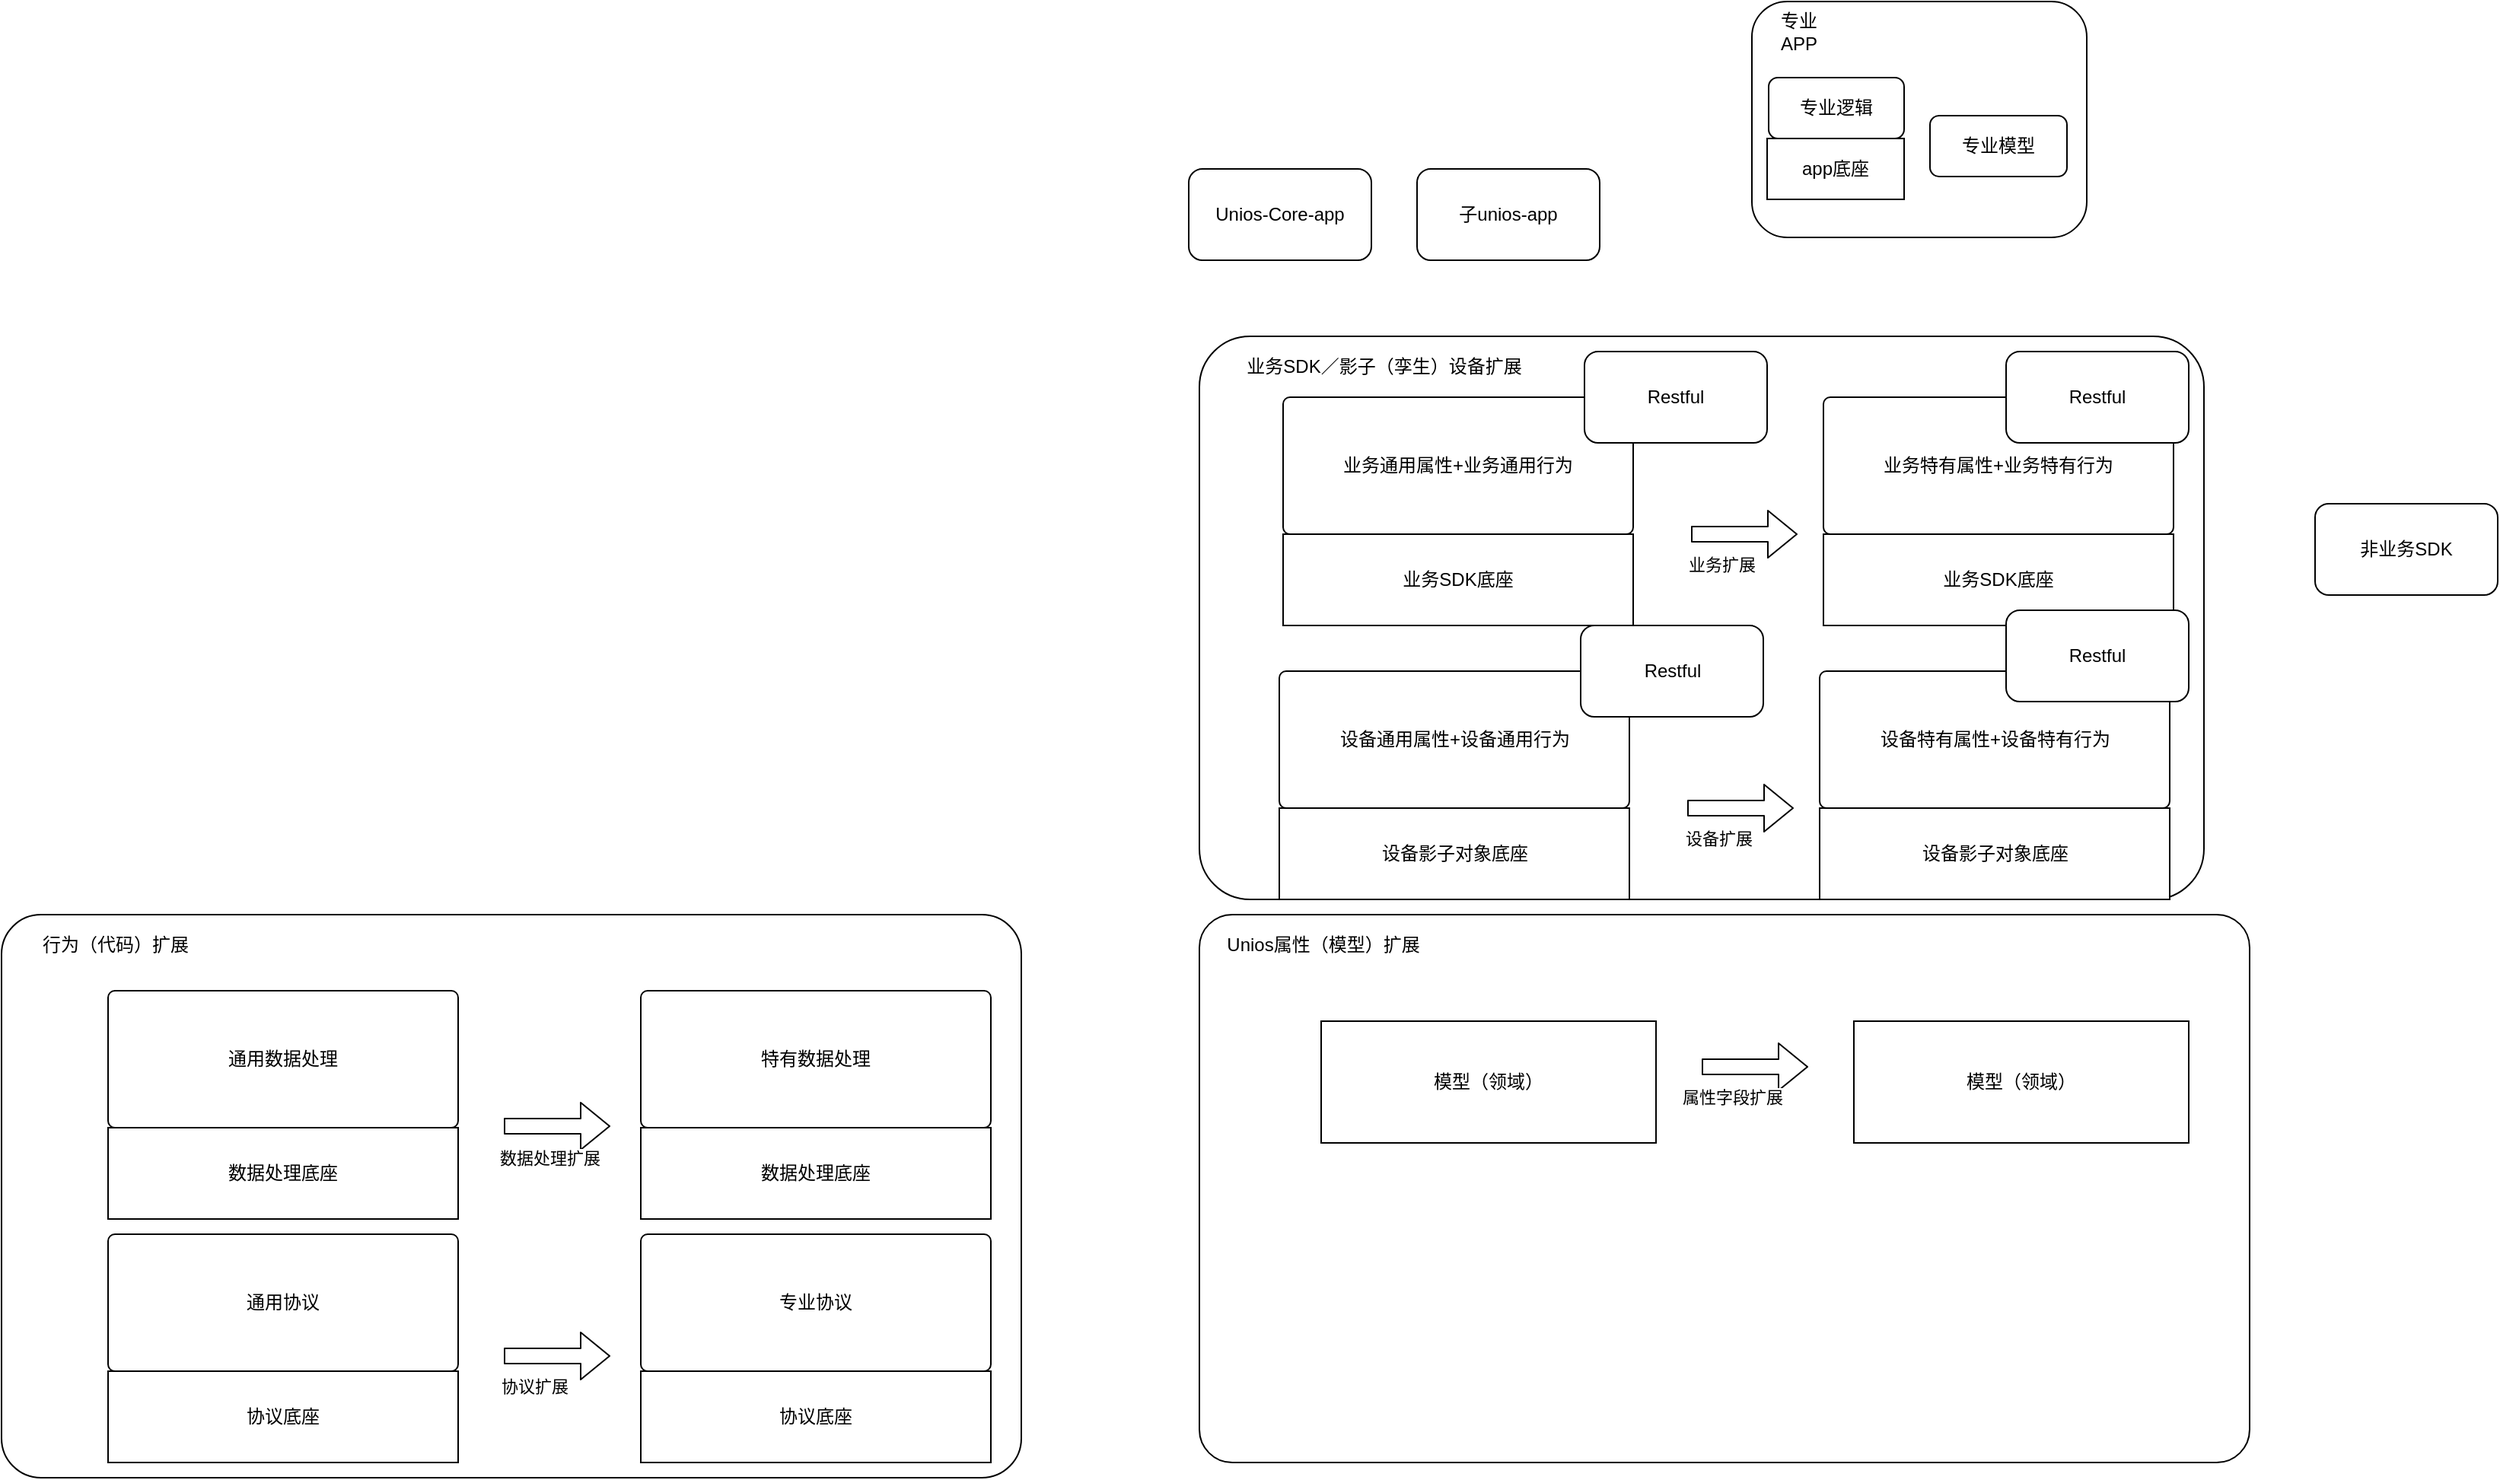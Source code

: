 <mxfile version="13.6.2" type="github">
  <diagram id="PhEEJEA-2G6-cMnCDy3O" name="扩展点二级视图">
    <mxGraphModel dx="1123" dy="1849" grid="1" gridSize="10" guides="1" tooltips="1" connect="1" arrows="1" fold="1" page="1" pageScale="1" pageWidth="827" pageHeight="1169" math="0" shadow="0">
      <root>
        <mxCell id="0" />
        <mxCell id="1" parent="0" />
        <mxCell id="Z61GNd5gtoBHjjhybAT_-15" value="" style="rounded=1;whiteSpace=wrap;html=1;arcSize=7;" parent="1" vertex="1">
          <mxGeometry x="40" y="-60" width="670" height="370" as="geometry" />
        </mxCell>
        <mxCell id="GQ6SVCmRq15Q8ivaFo8d-1" value="通用协议" style="rounded=1;whiteSpace=wrap;html=1;arcSize=5;" parent="1" vertex="1">
          <mxGeometry x="110" y="150" width="230" height="90" as="geometry" />
        </mxCell>
        <mxCell id="Z61GNd5gtoBHjjhybAT_-2" value="" style="shape=flexArrow;endArrow=classic;html=1;" parent="1" edge="1">
          <mxGeometry width="50" height="50" relative="1" as="geometry">
            <mxPoint x="370" y="230" as="sourcePoint" />
            <mxPoint x="440" y="230" as="targetPoint" />
          </mxGeometry>
        </mxCell>
        <mxCell id="Z61GNd5gtoBHjjhybAT_-13" value="协议扩展" style="edgeLabel;html=1;align=center;verticalAlign=middle;resizable=0;points=[];" parent="Z61GNd5gtoBHjjhybAT_-2" vertex="1" connectable="0">
          <mxGeometry x="0.2" y="4" relative="1" as="geometry">
            <mxPoint x="-22" y="24" as="offset" />
          </mxGeometry>
        </mxCell>
        <mxCell id="Z61GNd5gtoBHjjhybAT_-4" value="协议底座" style="rounded=0;whiteSpace=wrap;html=1;" parent="1" vertex="1">
          <mxGeometry x="110" y="240" width="230" height="60" as="geometry" />
        </mxCell>
        <mxCell id="Z61GNd5gtoBHjjhybAT_-6" value="专业协议" style="rounded=1;whiteSpace=wrap;html=1;arcSize=5;" parent="1" vertex="1">
          <mxGeometry x="460" y="150" width="230" height="90" as="geometry" />
        </mxCell>
        <mxCell id="Z61GNd5gtoBHjjhybAT_-7" value="协议底座" style="rounded=0;whiteSpace=wrap;html=1;" parent="1" vertex="1">
          <mxGeometry x="460" y="240" width="230" height="60" as="geometry" />
        </mxCell>
        <mxCell id="Z61GNd5gtoBHjjhybAT_-8" value="通用数据处理" style="rounded=1;whiteSpace=wrap;html=1;arcSize=5;" parent="1" vertex="1">
          <mxGeometry x="110" y="-10" width="230" height="90" as="geometry" />
        </mxCell>
        <mxCell id="Z61GNd5gtoBHjjhybAT_-9" value="数据处理底座" style="rounded=0;whiteSpace=wrap;html=1;" parent="1" vertex="1">
          <mxGeometry x="110" y="80" width="230" height="60" as="geometry" />
        </mxCell>
        <mxCell id="Z61GNd5gtoBHjjhybAT_-10" value="特有数据处理" style="rounded=1;whiteSpace=wrap;html=1;arcSize=5;" parent="1" vertex="1">
          <mxGeometry x="460" y="-10" width="230" height="90" as="geometry" />
        </mxCell>
        <mxCell id="Z61GNd5gtoBHjjhybAT_-11" value="数据处理底座" style="rounded=0;whiteSpace=wrap;html=1;" parent="1" vertex="1">
          <mxGeometry x="460" y="80" width="230" height="60" as="geometry" />
        </mxCell>
        <mxCell id="Z61GNd5gtoBHjjhybAT_-12" value="" style="shape=flexArrow;endArrow=classic;html=1;" parent="1" edge="1">
          <mxGeometry width="50" height="50" relative="1" as="geometry">
            <mxPoint x="370" y="79" as="sourcePoint" />
            <mxPoint x="440" y="79" as="targetPoint" />
          </mxGeometry>
        </mxCell>
        <mxCell id="Z61GNd5gtoBHjjhybAT_-14" value="数据处理扩展" style="edgeLabel;html=1;align=center;verticalAlign=middle;resizable=0;points=[];" parent="Z61GNd5gtoBHjjhybAT_-12" vertex="1" connectable="0">
          <mxGeometry x="0.086" relative="1" as="geometry">
            <mxPoint x="-8" y="21" as="offset" />
          </mxGeometry>
        </mxCell>
        <mxCell id="Z61GNd5gtoBHjjhybAT_-16" value="行为（代码）扩展" style="text;html=1;strokeColor=none;fillColor=none;align=center;verticalAlign=middle;whiteSpace=wrap;rounded=0;" parent="1" vertex="1">
          <mxGeometry x="50" y="-50" width="130" height="20" as="geometry" />
        </mxCell>
        <mxCell id="Z61GNd5gtoBHjjhybAT_-17" value="" style="rounded=1;whiteSpace=wrap;html=1;arcSize=6;" parent="1" vertex="1">
          <mxGeometry x="827" y="-60" width="690" height="360" as="geometry" />
        </mxCell>
        <mxCell id="Z61GNd5gtoBHjjhybAT_-19" value="模型（领域）" style="rounded=0;whiteSpace=wrap;html=1;" parent="1" vertex="1">
          <mxGeometry x="907" y="10" width="220" height="80" as="geometry" />
        </mxCell>
        <mxCell id="Z61GNd5gtoBHjjhybAT_-20" value="模型（领域）" style="rounded=0;whiteSpace=wrap;html=1;" parent="1" vertex="1">
          <mxGeometry x="1257" y="10" width="220" height="80" as="geometry" />
        </mxCell>
        <mxCell id="Z61GNd5gtoBHjjhybAT_-23" value="" style="shape=flexArrow;endArrow=classic;html=1;" parent="1" edge="1">
          <mxGeometry width="50" height="50" relative="1" as="geometry">
            <mxPoint x="1157" y="40" as="sourcePoint" />
            <mxPoint x="1227" y="40" as="targetPoint" />
          </mxGeometry>
        </mxCell>
        <mxCell id="Z61GNd5gtoBHjjhybAT_-24" value="属性字段扩展" style="edgeLabel;html=1;align=center;verticalAlign=middle;resizable=0;points=[];" parent="Z61GNd5gtoBHjjhybAT_-23" vertex="1" connectable="0">
          <mxGeometry x="0.2" y="4" relative="1" as="geometry">
            <mxPoint x="-22" y="24" as="offset" />
          </mxGeometry>
        </mxCell>
        <mxCell id="Z61GNd5gtoBHjjhybAT_-25" value="Unios属性（模型）扩展" style="text;html=1;strokeColor=none;fillColor=none;align=center;verticalAlign=middle;whiteSpace=wrap;rounded=0;" parent="1" vertex="1">
          <mxGeometry x="837" y="-50" width="143" height="20" as="geometry" />
        </mxCell>
        <mxCell id="Z61GNd5gtoBHjjhybAT_-29" value="" style="rounded=1;whiteSpace=wrap;html=1;arcSize=9;" parent="1" vertex="1">
          <mxGeometry x="827" y="-440" width="660" height="370" as="geometry" />
        </mxCell>
        <mxCell id="Z61GNd5gtoBHjjhybAT_-31" value="业务SDK／影子（孪生）设备扩展" style="text;html=1;strokeColor=none;fillColor=none;align=center;verticalAlign=middle;whiteSpace=wrap;rounded=0;" parent="1" vertex="1">
          <mxGeometry x="847" y="-430" width="203" height="20" as="geometry" />
        </mxCell>
        <mxCell id="6fiUUjPSepoLGfJAcD25-1" value="业务通用属性+业务通用行为" style="rounded=1;whiteSpace=wrap;html=1;arcSize=5;" vertex="1" parent="1">
          <mxGeometry x="882" y="-400" width="230" height="90" as="geometry" />
        </mxCell>
        <mxCell id="6fiUUjPSepoLGfJAcD25-2" value="业务SDK底座" style="rounded=0;whiteSpace=wrap;html=1;" vertex="1" parent="1">
          <mxGeometry x="882" y="-310" width="230" height="60" as="geometry" />
        </mxCell>
        <mxCell id="6fiUUjPSepoLGfJAcD25-3" value="业务特有属性+业务特有行为" style="rounded=1;whiteSpace=wrap;html=1;arcSize=5;" vertex="1" parent="1">
          <mxGeometry x="1237" y="-400" width="230" height="90" as="geometry" />
        </mxCell>
        <mxCell id="6fiUUjPSepoLGfJAcD25-4" value="业务SDK底座" style="rounded=0;whiteSpace=wrap;html=1;" vertex="1" parent="1">
          <mxGeometry x="1237" y="-310" width="230" height="60" as="geometry" />
        </mxCell>
        <mxCell id="6fiUUjPSepoLGfJAcD25-5" value="非业务SDK" style="rounded=1;whiteSpace=wrap;html=1;" vertex="1" parent="1">
          <mxGeometry x="1560" y="-330" width="120" height="60" as="geometry" />
        </mxCell>
        <mxCell id="6fiUUjPSepoLGfJAcD25-6" value="Unios-Core-app" style="rounded=1;whiteSpace=wrap;html=1;" vertex="1" parent="1">
          <mxGeometry x="820" y="-550" width="120" height="60" as="geometry" />
        </mxCell>
        <mxCell id="6fiUUjPSepoLGfJAcD25-7" value="子unios-app" style="rounded=1;whiteSpace=wrap;html=1;" vertex="1" parent="1">
          <mxGeometry x="970" y="-550" width="120" height="60" as="geometry" />
        </mxCell>
        <mxCell id="6fiUUjPSepoLGfJAcD25-9" value="" style="rounded=1;whiteSpace=wrap;html=1;" vertex="1" parent="1">
          <mxGeometry x="1190" y="-660" width="220" height="155" as="geometry" />
        </mxCell>
        <mxCell id="6fiUUjPSepoLGfJAcD25-10" value="Restful" style="rounded=1;whiteSpace=wrap;html=1;" vertex="1" parent="1">
          <mxGeometry x="1080" y="-430" width="120" height="60" as="geometry" />
        </mxCell>
        <mxCell id="6fiUUjPSepoLGfJAcD25-11" value="" style="shape=flexArrow;endArrow=classic;html=1;" edge="1" parent="1">
          <mxGeometry width="50" height="50" relative="1" as="geometry">
            <mxPoint x="1150" y="-310" as="sourcePoint" />
            <mxPoint x="1220" y="-310" as="targetPoint" />
          </mxGeometry>
        </mxCell>
        <mxCell id="6fiUUjPSepoLGfJAcD25-12" value="业务扩展" style="edgeLabel;html=1;align=center;verticalAlign=middle;resizable=0;points=[];" vertex="1" connectable="0" parent="6fiUUjPSepoLGfJAcD25-11">
          <mxGeometry x="0.2" y="4" relative="1" as="geometry">
            <mxPoint x="-22" y="24" as="offset" />
          </mxGeometry>
        </mxCell>
        <mxCell id="6fiUUjPSepoLGfJAcD25-14" value="设备通用属性+设备通用行为" style="rounded=1;whiteSpace=wrap;html=1;arcSize=5;" vertex="1" parent="1">
          <mxGeometry x="879.5" y="-220" width="230" height="90" as="geometry" />
        </mxCell>
        <mxCell id="6fiUUjPSepoLGfJAcD25-15" value="设备影子对象底座" style="rounded=0;whiteSpace=wrap;html=1;" vertex="1" parent="1">
          <mxGeometry x="879.5" y="-130" width="230" height="60" as="geometry" />
        </mxCell>
        <mxCell id="6fiUUjPSepoLGfJAcD25-16" value="设备特有属性+设备特有行为" style="rounded=1;whiteSpace=wrap;html=1;arcSize=5;" vertex="1" parent="1">
          <mxGeometry x="1234.5" y="-220" width="230" height="90" as="geometry" />
        </mxCell>
        <mxCell id="6fiUUjPSepoLGfJAcD25-17" value="设备影子对象底座" style="rounded=0;whiteSpace=wrap;html=1;" vertex="1" parent="1">
          <mxGeometry x="1234.5" y="-130" width="230" height="60" as="geometry" />
        </mxCell>
        <mxCell id="6fiUUjPSepoLGfJAcD25-18" value="Restful" style="rounded=1;whiteSpace=wrap;html=1;" vertex="1" parent="1">
          <mxGeometry x="1077.5" y="-250" width="120" height="60" as="geometry" />
        </mxCell>
        <mxCell id="6fiUUjPSepoLGfJAcD25-19" value="" style="shape=flexArrow;endArrow=classic;html=1;" edge="1" parent="1">
          <mxGeometry width="50" height="50" relative="1" as="geometry">
            <mxPoint x="1147.5" y="-130" as="sourcePoint" />
            <mxPoint x="1217.5" y="-130" as="targetPoint" />
          </mxGeometry>
        </mxCell>
        <mxCell id="6fiUUjPSepoLGfJAcD25-20" value="设备扩展" style="edgeLabel;html=1;align=center;verticalAlign=middle;resizable=0;points=[];" vertex="1" connectable="0" parent="6fiUUjPSepoLGfJAcD25-19">
          <mxGeometry x="0.2" y="4" relative="1" as="geometry">
            <mxPoint x="-22" y="24" as="offset" />
          </mxGeometry>
        </mxCell>
        <mxCell id="6fiUUjPSepoLGfJAcD25-8" value="Restful" style="rounded=1;whiteSpace=wrap;html=1;" vertex="1" parent="1">
          <mxGeometry x="1357" y="-260" width="120" height="60" as="geometry" />
        </mxCell>
        <mxCell id="6fiUUjPSepoLGfJAcD25-21" value="Restful" style="rounded=1;whiteSpace=wrap;html=1;" vertex="1" parent="1">
          <mxGeometry x="1357" y="-430" width="120" height="60" as="geometry" />
        </mxCell>
        <mxCell id="6fiUUjPSepoLGfJAcD25-22" value="专业APP" style="text;html=1;strokeColor=none;fillColor=none;align=center;verticalAlign=middle;whiteSpace=wrap;rounded=0;" vertex="1" parent="1">
          <mxGeometry x="1201" y="-650" width="40" height="20" as="geometry" />
        </mxCell>
        <mxCell id="6fiUUjPSepoLGfJAcD25-23" value="app底座" style="rounded=0;whiteSpace=wrap;html=1;" vertex="1" parent="1">
          <mxGeometry x="1200" y="-570" width="90" height="40" as="geometry" />
        </mxCell>
        <mxCell id="6fiUUjPSepoLGfJAcD25-24" value="专业逻辑" style="rounded=1;whiteSpace=wrap;html=1;" vertex="1" parent="1">
          <mxGeometry x="1201" y="-610" width="89" height="40" as="geometry" />
        </mxCell>
        <mxCell id="6fiUUjPSepoLGfJAcD25-25" value="专业模型" style="rounded=1;whiteSpace=wrap;html=1;" vertex="1" parent="1">
          <mxGeometry x="1307" y="-585" width="90" height="40" as="geometry" />
        </mxCell>
      </root>
    </mxGraphModel>
  </diagram>
</mxfile>
